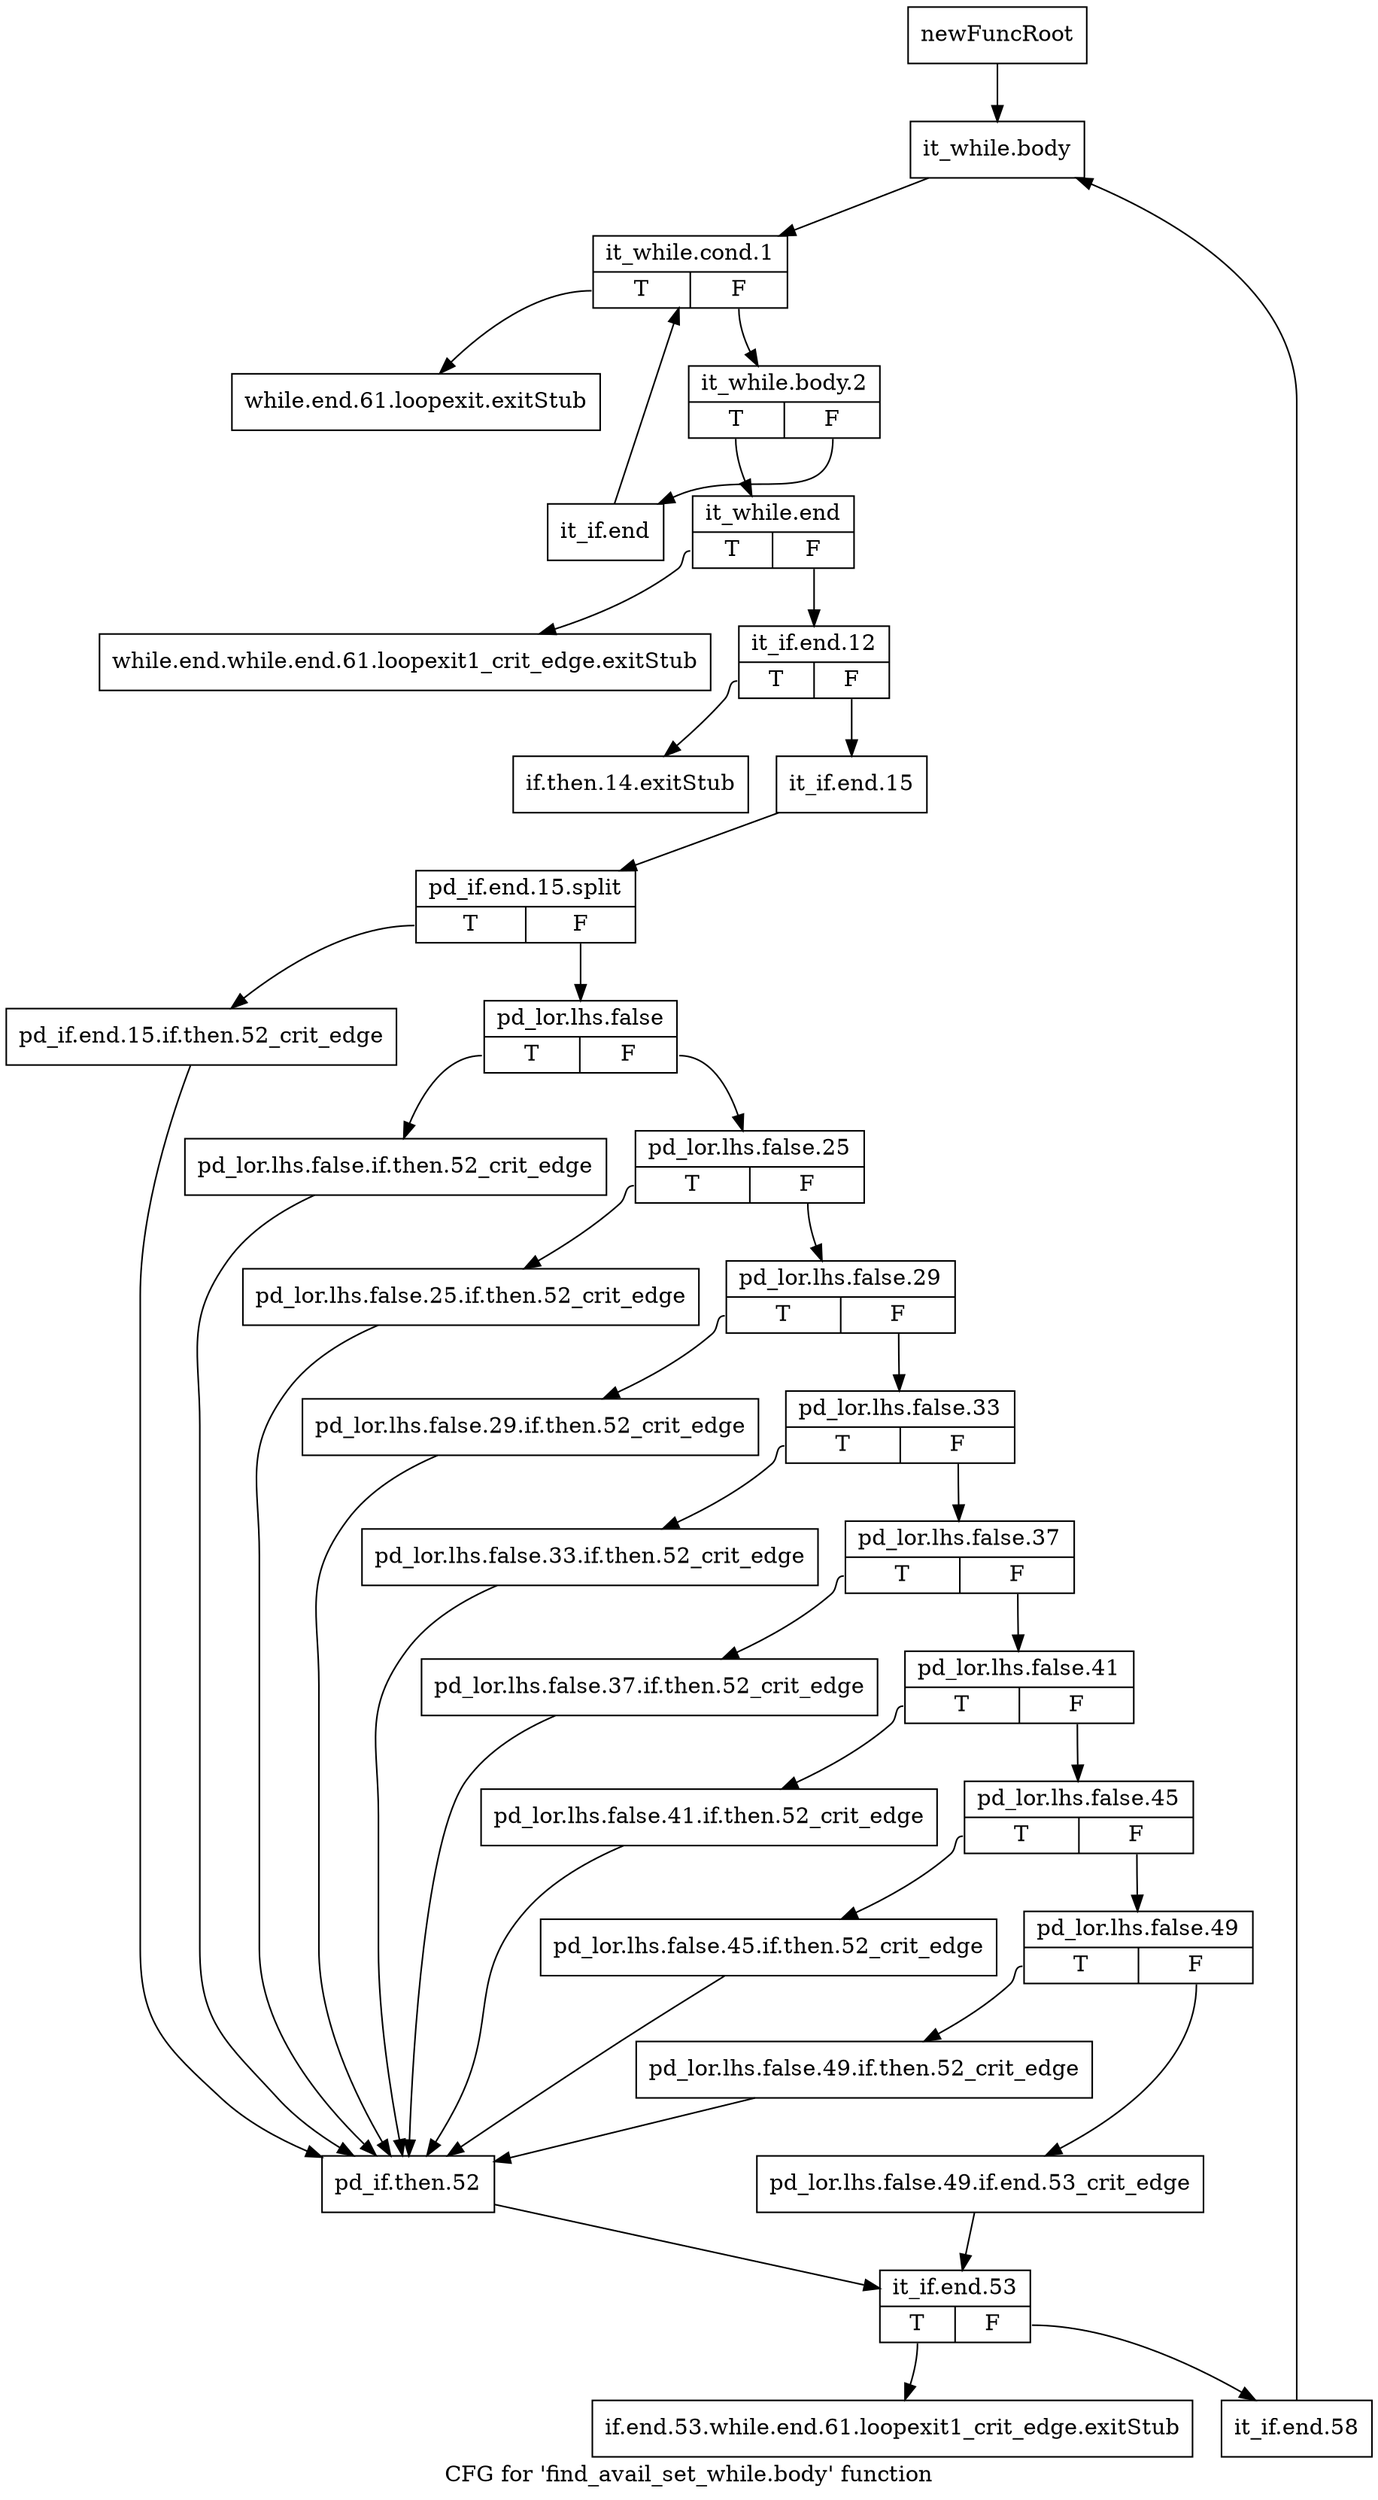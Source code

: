 digraph "CFG for 'find_avail_set_while.body' function" {
	label="CFG for 'find_avail_set_while.body' function";

	Node0xb1d8ff0 [shape=record,label="{newFuncRoot}"];
	Node0xb1d8ff0 -> Node0xb1d9180;
	Node0xb1d9040 [shape=record,label="{while.end.61.loopexit.exitStub}"];
	Node0xb1d9090 [shape=record,label="{while.end.while.end.61.loopexit1_crit_edge.exitStub}"];
	Node0xb1d90e0 [shape=record,label="{if.then.14.exitStub}"];
	Node0xb1d9130 [shape=record,label="{if.end.53.while.end.61.loopexit1_crit_edge.exitStub}"];
	Node0xb1d9180 [shape=record,label="{it_while.body}"];
	Node0xb1d9180 -> Node0xb1d91d0;
	Node0xb1d91d0 [shape=record,label="{it_while.cond.1|{<s0>T|<s1>F}}"];
	Node0xb1d91d0:s0 -> Node0xb1d9040;
	Node0xb1d91d0:s1 -> Node0xb1d9220;
	Node0xb1d9220 [shape=record,label="{it_while.body.2|{<s0>T|<s1>F}}"];
	Node0xb1d9220:s0 -> Node0xb1d92c0;
	Node0xb1d9220:s1 -> Node0xb1d9270;
	Node0xb1d9270 [shape=record,label="{it_if.end}"];
	Node0xb1d9270 -> Node0xb1d91d0;
	Node0xb1d92c0 [shape=record,label="{it_while.end|{<s0>T|<s1>F}}"];
	Node0xb1d92c0:s0 -> Node0xb1d9090;
	Node0xb1d92c0:s1 -> Node0xb1d9310;
	Node0xb1d9310 [shape=record,label="{it_if.end.12|{<s0>T|<s1>F}}"];
	Node0xb1d9310:s0 -> Node0xb1d90e0;
	Node0xb1d9310:s1 -> Node0xb1d9360;
	Node0xb1d9360 [shape=record,label="{it_if.end.15}"];
	Node0xb1d9360 -> Node0xf50f440;
	Node0xf50f440 [shape=record,label="{pd_if.end.15.split|{<s0>T|<s1>F}}"];
	Node0xf50f440:s0 -> Node0xb1d9900;
	Node0xf50f440:s1 -> Node0xb1d93b0;
	Node0xb1d93b0 [shape=record,label="{pd_lor.lhs.false|{<s0>T|<s1>F}}"];
	Node0xb1d93b0:s0 -> Node0xb1d98b0;
	Node0xb1d93b0:s1 -> Node0xb1d9400;
	Node0xb1d9400 [shape=record,label="{pd_lor.lhs.false.25|{<s0>T|<s1>F}}"];
	Node0xb1d9400:s0 -> Node0xb1d9860;
	Node0xb1d9400:s1 -> Node0xb1d9450;
	Node0xb1d9450 [shape=record,label="{pd_lor.lhs.false.29|{<s0>T|<s1>F}}"];
	Node0xb1d9450:s0 -> Node0xb1d9810;
	Node0xb1d9450:s1 -> Node0xb1d94a0;
	Node0xb1d94a0 [shape=record,label="{pd_lor.lhs.false.33|{<s0>T|<s1>F}}"];
	Node0xb1d94a0:s0 -> Node0xb1d97c0;
	Node0xb1d94a0:s1 -> Node0xb1d94f0;
	Node0xb1d94f0 [shape=record,label="{pd_lor.lhs.false.37|{<s0>T|<s1>F}}"];
	Node0xb1d94f0:s0 -> Node0xb1d9770;
	Node0xb1d94f0:s1 -> Node0xb1d9540;
	Node0xb1d9540 [shape=record,label="{pd_lor.lhs.false.41|{<s0>T|<s1>F}}"];
	Node0xb1d9540:s0 -> Node0xb1d9720;
	Node0xb1d9540:s1 -> Node0xb1d9590;
	Node0xb1d9590 [shape=record,label="{pd_lor.lhs.false.45|{<s0>T|<s1>F}}"];
	Node0xb1d9590:s0 -> Node0xb1d96d0;
	Node0xb1d9590:s1 -> Node0xb1d95e0;
	Node0xb1d95e0 [shape=record,label="{pd_lor.lhs.false.49|{<s0>T|<s1>F}}"];
	Node0xb1d95e0:s0 -> Node0xb1d9680;
	Node0xb1d95e0:s1 -> Node0xb1d9630;
	Node0xb1d9630 [shape=record,label="{pd_lor.lhs.false.49.if.end.53_crit_edge}"];
	Node0xb1d9630 -> Node0xb1d99a0;
	Node0xb1d9680 [shape=record,label="{pd_lor.lhs.false.49.if.then.52_crit_edge}"];
	Node0xb1d9680 -> Node0xb1d9950;
	Node0xb1d96d0 [shape=record,label="{pd_lor.lhs.false.45.if.then.52_crit_edge}"];
	Node0xb1d96d0 -> Node0xb1d9950;
	Node0xb1d9720 [shape=record,label="{pd_lor.lhs.false.41.if.then.52_crit_edge}"];
	Node0xb1d9720 -> Node0xb1d9950;
	Node0xb1d9770 [shape=record,label="{pd_lor.lhs.false.37.if.then.52_crit_edge}"];
	Node0xb1d9770 -> Node0xb1d9950;
	Node0xb1d97c0 [shape=record,label="{pd_lor.lhs.false.33.if.then.52_crit_edge}"];
	Node0xb1d97c0 -> Node0xb1d9950;
	Node0xb1d9810 [shape=record,label="{pd_lor.lhs.false.29.if.then.52_crit_edge}"];
	Node0xb1d9810 -> Node0xb1d9950;
	Node0xb1d9860 [shape=record,label="{pd_lor.lhs.false.25.if.then.52_crit_edge}"];
	Node0xb1d9860 -> Node0xb1d9950;
	Node0xb1d98b0 [shape=record,label="{pd_lor.lhs.false.if.then.52_crit_edge}"];
	Node0xb1d98b0 -> Node0xb1d9950;
	Node0xb1d9900 [shape=record,label="{pd_if.end.15.if.then.52_crit_edge}"];
	Node0xb1d9900 -> Node0xb1d9950;
	Node0xb1d9950 [shape=record,label="{pd_if.then.52}"];
	Node0xb1d9950 -> Node0xb1d99a0;
	Node0xb1d99a0 [shape=record,label="{it_if.end.53|{<s0>T|<s1>F}}"];
	Node0xb1d99a0:s0 -> Node0xb1d9130;
	Node0xb1d99a0:s1 -> Node0xb1d99f0;
	Node0xb1d99f0 [shape=record,label="{it_if.end.58}"];
	Node0xb1d99f0 -> Node0xb1d9180;
}
